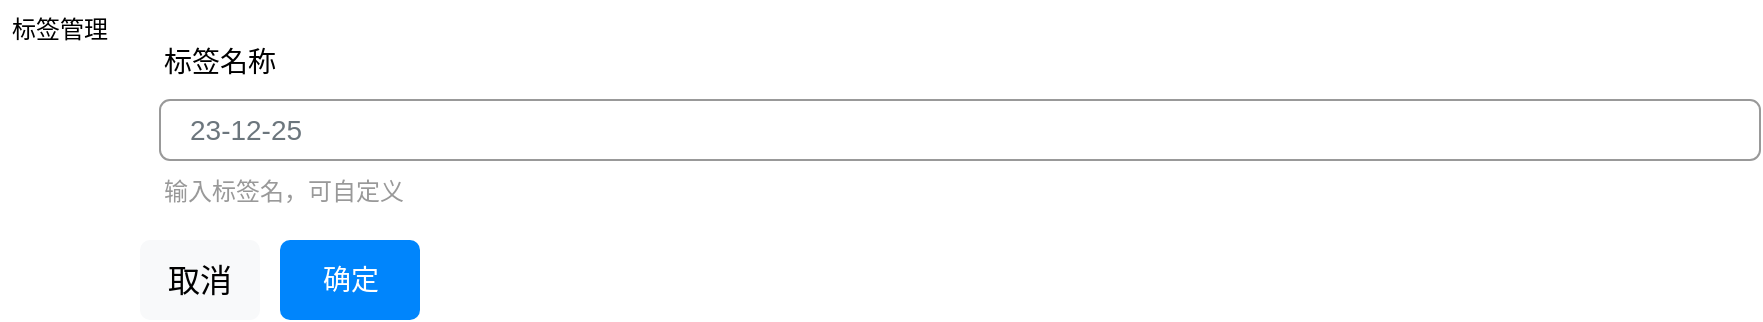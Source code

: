 <mxfile version="21.6.8" type="github">
  <diagram name="第 1 页" id="EoqZy2WCoEwOet_-goOX">
    <mxGraphModel dx="1050" dy="522" grid="1" gridSize="10" guides="1" tooltips="1" connect="1" arrows="1" fold="1" page="1" pageScale="1" pageWidth="827" pageHeight="1169" math="0" shadow="0">
      <root>
        <mxCell id="0" />
        <mxCell id="1" parent="0" />
        <mxCell id="hAzyoUAJYKVNhVpLVdEp-1" value="标签管理" style="text;html=1;strokeColor=none;fillColor=none;align=center;verticalAlign=middle;whiteSpace=wrap;rounded=0;" vertex="1" parent="1">
          <mxGeometry x="20" y="90" width="60" height="30" as="geometry" />
        </mxCell>
        <mxCell id="hAzyoUAJYKVNhVpLVdEp-26" value="标签名称" style="fillColor=none;strokeColor=none;align=left;fontSize=14;" vertex="1" parent="1">
          <mxGeometry width="260" height="40" relative="1" as="geometry">
            <mxPoint x="100" y="100" as="offset" />
          </mxGeometry>
        </mxCell>
        <mxCell id="hAzyoUAJYKVNhVpLVdEp-27" value="23-12-25" style="html=1;shadow=0;dashed=0;shape=mxgraph.bootstrap.rrect;rSize=5;fillColor=none;strokeColor=#999999;align=left;spacing=15;fontSize=14;fontColor=#6C767D;" vertex="1" parent="1">
          <mxGeometry width="800" height="30" relative="1" as="geometry">
            <mxPoint x="100" y="140" as="offset" />
          </mxGeometry>
        </mxCell>
        <mxCell id="hAzyoUAJYKVNhVpLVdEp-28" value="输入标签名，可自定义" style="fillColor=none;strokeColor=none;align=left;spacing=2;fontSize=12;fontColor=#999999;" vertex="1" parent="1">
          <mxGeometry width="260" height="30" relative="1" as="geometry">
            <mxPoint x="100" y="170" as="offset" />
          </mxGeometry>
        </mxCell>
        <mxCell id="hAzyoUAJYKVNhVpLVdEp-32" value="确定" style="html=1;shadow=0;dashed=0;shape=mxgraph.bootstrap.rrect;rSize=5;fillColor=#0085FC;strokeColor=none;align=center;fontSize=14;fontColor=#FFFFFF;" vertex="1" parent="1">
          <mxGeometry width="70" height="40" relative="1" as="geometry">
            <mxPoint x="160" y="210" as="offset" />
          </mxGeometry>
        </mxCell>
        <mxCell id="hAzyoUAJYKVNhVpLVdEp-33" value="取消" style="html=1;shadow=0;dashed=0;shape=mxgraph.bootstrap.rrect;rSize=5;strokeColor=none;strokeWidth=1;fillColor=#F8F9FA;fontColor=#000000;whiteSpace=wrap;align=center;verticalAlign=middle;spacingLeft=0;fontStyle=0;fontSize=16;spacing=5;" vertex="1" parent="1">
          <mxGeometry x="90" y="210" width="60" height="40" as="geometry" />
        </mxCell>
        <mxCell id="hAzyoUAJYKVNhVpLVdEp-34" style="edgeStyle=orthogonalEdgeStyle;rounded=0;orthogonalLoop=1;jettySize=auto;html=1;exitX=0.5;exitY=1;exitDx=0;exitDy=0;" edge="1" parent="1" source="hAzyoUAJYKVNhVpLVdEp-1" target="hAzyoUAJYKVNhVpLVdEp-1">
          <mxGeometry relative="1" as="geometry" />
        </mxCell>
      </root>
    </mxGraphModel>
  </diagram>
</mxfile>
